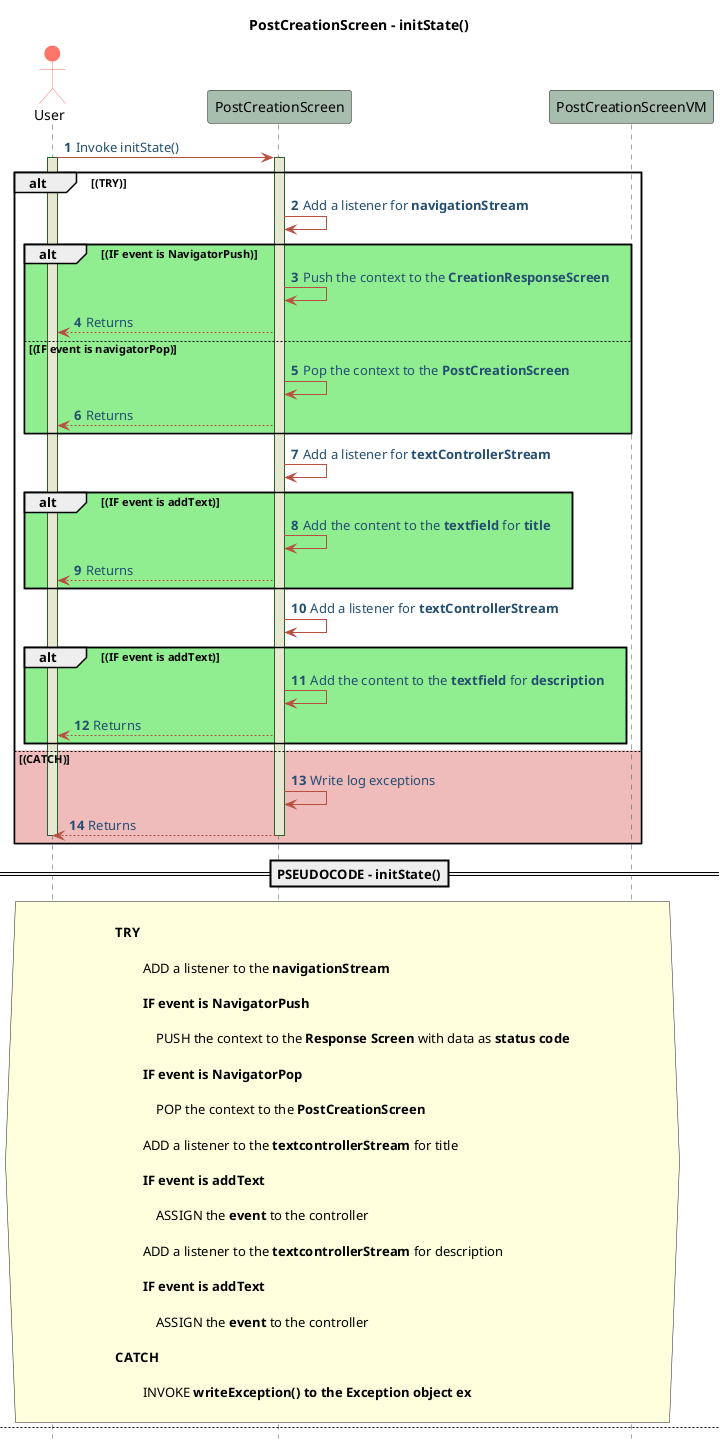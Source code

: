 @startuml PostCreationScreen-Sequence-Pseudo
!define POSITIVERESPONSE 90EE90
!define NEGATIVEERESPONSE EFBBBB
!define NUETRALRESPONSE F2DC79

skinparam sequence{
    ParticipantBackgroundColor #A7BEAE
    LifeLineBackgroundColor #E7E8D1
    LifeLineBorderColor #2C5F2D
    ActorBackgroundColor #FC766AFF
    ActorBorderColor #FC766AFF
    ArrowColor #B85042
    ArrowFontColor #234E70
}

title PostCreationScreen - initState()
autonumber 1
hide footbox
actor User
User -> PostCreationScreen: Invoke initState()
activate User 
alt (TRY)
activate PostCreationScreen
PostCreationScreen -> PostCreationScreen: Add a listener for **navigationStream**
alt #POSITIVERESPONSE (IF event is NavigatorPush)
PostCreationScreen -> PostCreationScreen:Push the context to the **CreationResponseScreen**
PostCreationScreen --> User: Returns
else #POSITIVERESPONSE (IF event is navigatorPop)
PostCreationScreen -> PostCreationScreen:Pop the context to the **PostCreationScreen**
PostCreationScreen --> User: Returns
end 
PostCreationScreen -> PostCreationScreen: Add a listener for **textControllerStream**
alt #POSITIVERESPONSE (IF event is addText)
PostCreationScreen -> PostCreationScreen:Add the content to the **textfield** for **title**
PostCreationScreen --> User: Returns
end 
PostCreationScreen -> PostCreationScreen: Add a listener for **textControllerStream**
alt #POSITIVERESPONSE (IF event is addText)
PostCreationScreen -> PostCreationScreen:Add the content to the **textfield** for **description**
PostCreationScreen --> User: Returns
end 
else #NEGATIVEERESPONSE (CATCH)
PostCreationScreen -> PostCreationScreen: Write log exceptions
PostCreationScreen --> User: Returns
deactivate PostCreationScreen
deactivate User 
end

==PSEUDOCODE - initState()==

hnote across

**TRY**

        ADD a listener to the **navigationStream**

        **IF event is NavigatorPush**

            PUSH the context to the **Response Screen** with data as **status code**

        **IF event is NavigatorPop**

            POP the context to the **PostCreationScreen**

        ADD a listener to the **textcontrollerStream** for title

        **IF event is addText**

            ASSIGN the **event** to the controller

        ADD a listener to the **textcontrollerStream** for description 

        **IF event is addText**

            ASSIGN the **event** to the controller

**CATCH**

        INVOKE **writeException() to the Exception object ex**

end note

newpage PostCreationScreen - dispose()
autonumber 1
hide footbox
User -> PostCreationScreen: Invokes dispose()
activate User
activate PostCreationScreen
PostCreationScreen -> PostCreationScreen: Dispose the **navigation Stream**
PostCreationScreen -> PostCreationScreen: Dispose the **TextStream of Title**
PostCreationScreen -> PostCreationScreen: Dispose the **TextStream of Description**
PostCreationScreen --> User: Returns
deactivate User
deactivate PostCreationScreen

==PSEUDOCODE - dispose()==
hnote across 

    DISPOSE the **navigationStream** using **dispose()**

    DISPOSE the **TextStream of Title** using **dispose()**

    DISPOSE the **TextStream of Description** using **dispose()**

endnote

newpage PostCreationScreen - "Create" button.clicked
autonumber 1
hide footbox
User -> PostCreationScreen: **"Create"** button.clicked
activate User
activate PostCreationScreen
PostCreationScreen -> PostCreationScreenVM: Invoke **onClickCreateNewPost()**
activate PostCreationScreenVM
PostCreationScreenVM --> PostCreationScreen: Returns
deactivate PostCreationScreenVM
PostCreationScreen --> User: Display **Post Created**
deactivate User
deactivate PostCreationScreen

==PSEUDOCODE - "Create" button.clicked== 
hnote across

INVOKE **onClickCreateNewPost()**

DISPLAY the **PostCreationScreen**

endnote

newpage PostCreationScreen - "GO Back" button.clicked
autonumber 1
hide footbox
User -> PostCreationScreen: **"GO Back"** button.clicked
activate User
activate PostCreationScreen
PostCreationScreen -> PostCreationScreenVM: Invoke **navigateToPostCreationScreen()**
activate PostCreationScreenVM
PostCreationScreenVM --> PostCreationScreen: Returns
deactivate PostCreationScreenVM
PostCreationScreen --> User: Display **PostCreationScreen**
deactivate User
deactivate PostCreationScreen

==PSEUDOCODE - "GO Back" button.clicked== 
hnote across

INVOKE **navigateToPostCreationScreen()**

DISPLAY the **PostCreationScreen**

endnote

newpage PostCreationScreen - textformfield for title.clicked
autonumber 1
hide footbox
User -> PostCreationScreen: User enters text in the textField
activate User
activate PostCreationScreen
PostCreationScreen -> PostCreationScreenVM: Invoke **onTitleChange(title:String)**
activate PostCreationScreenVM
PostCreationScreenVM --> PostCreationScreen: Returns
deactivate PostCreationScreenVM
PostCreationScreen --> User: Display **Text**
deactivate User
deactivate PostCreationScreen

==PSEUDOCODE - textformfield for title.clicked== 
hnote across

INVOKE **onTitleChange(title:String)**

DISPLAY the **Text**

endnote

newpage PostCreationScreen - textformfield for description.clicked
autonumber 1
hide footbox
User -> PostCreationScreen: User enters text in the textField
activate User
PostCreationScreen -> PostCreationScreenVM: Invoke **onDescriptionChange(description:String)**
activate PostCreationScreenVM
PostCreationScreenVM --> PostCreationScreen: Returns
deactivate PostCreationScreenVM
PostCreationScreen --> User: Display **Text**
deactivate User
deactivate PostCreationScreen

==PSEUDOCODE - textformfield for description.clicked== 
hnote across

INVOKE **onDescriptionChange(description:String)**

DISPLAY the **Text**

endnote

@enduml